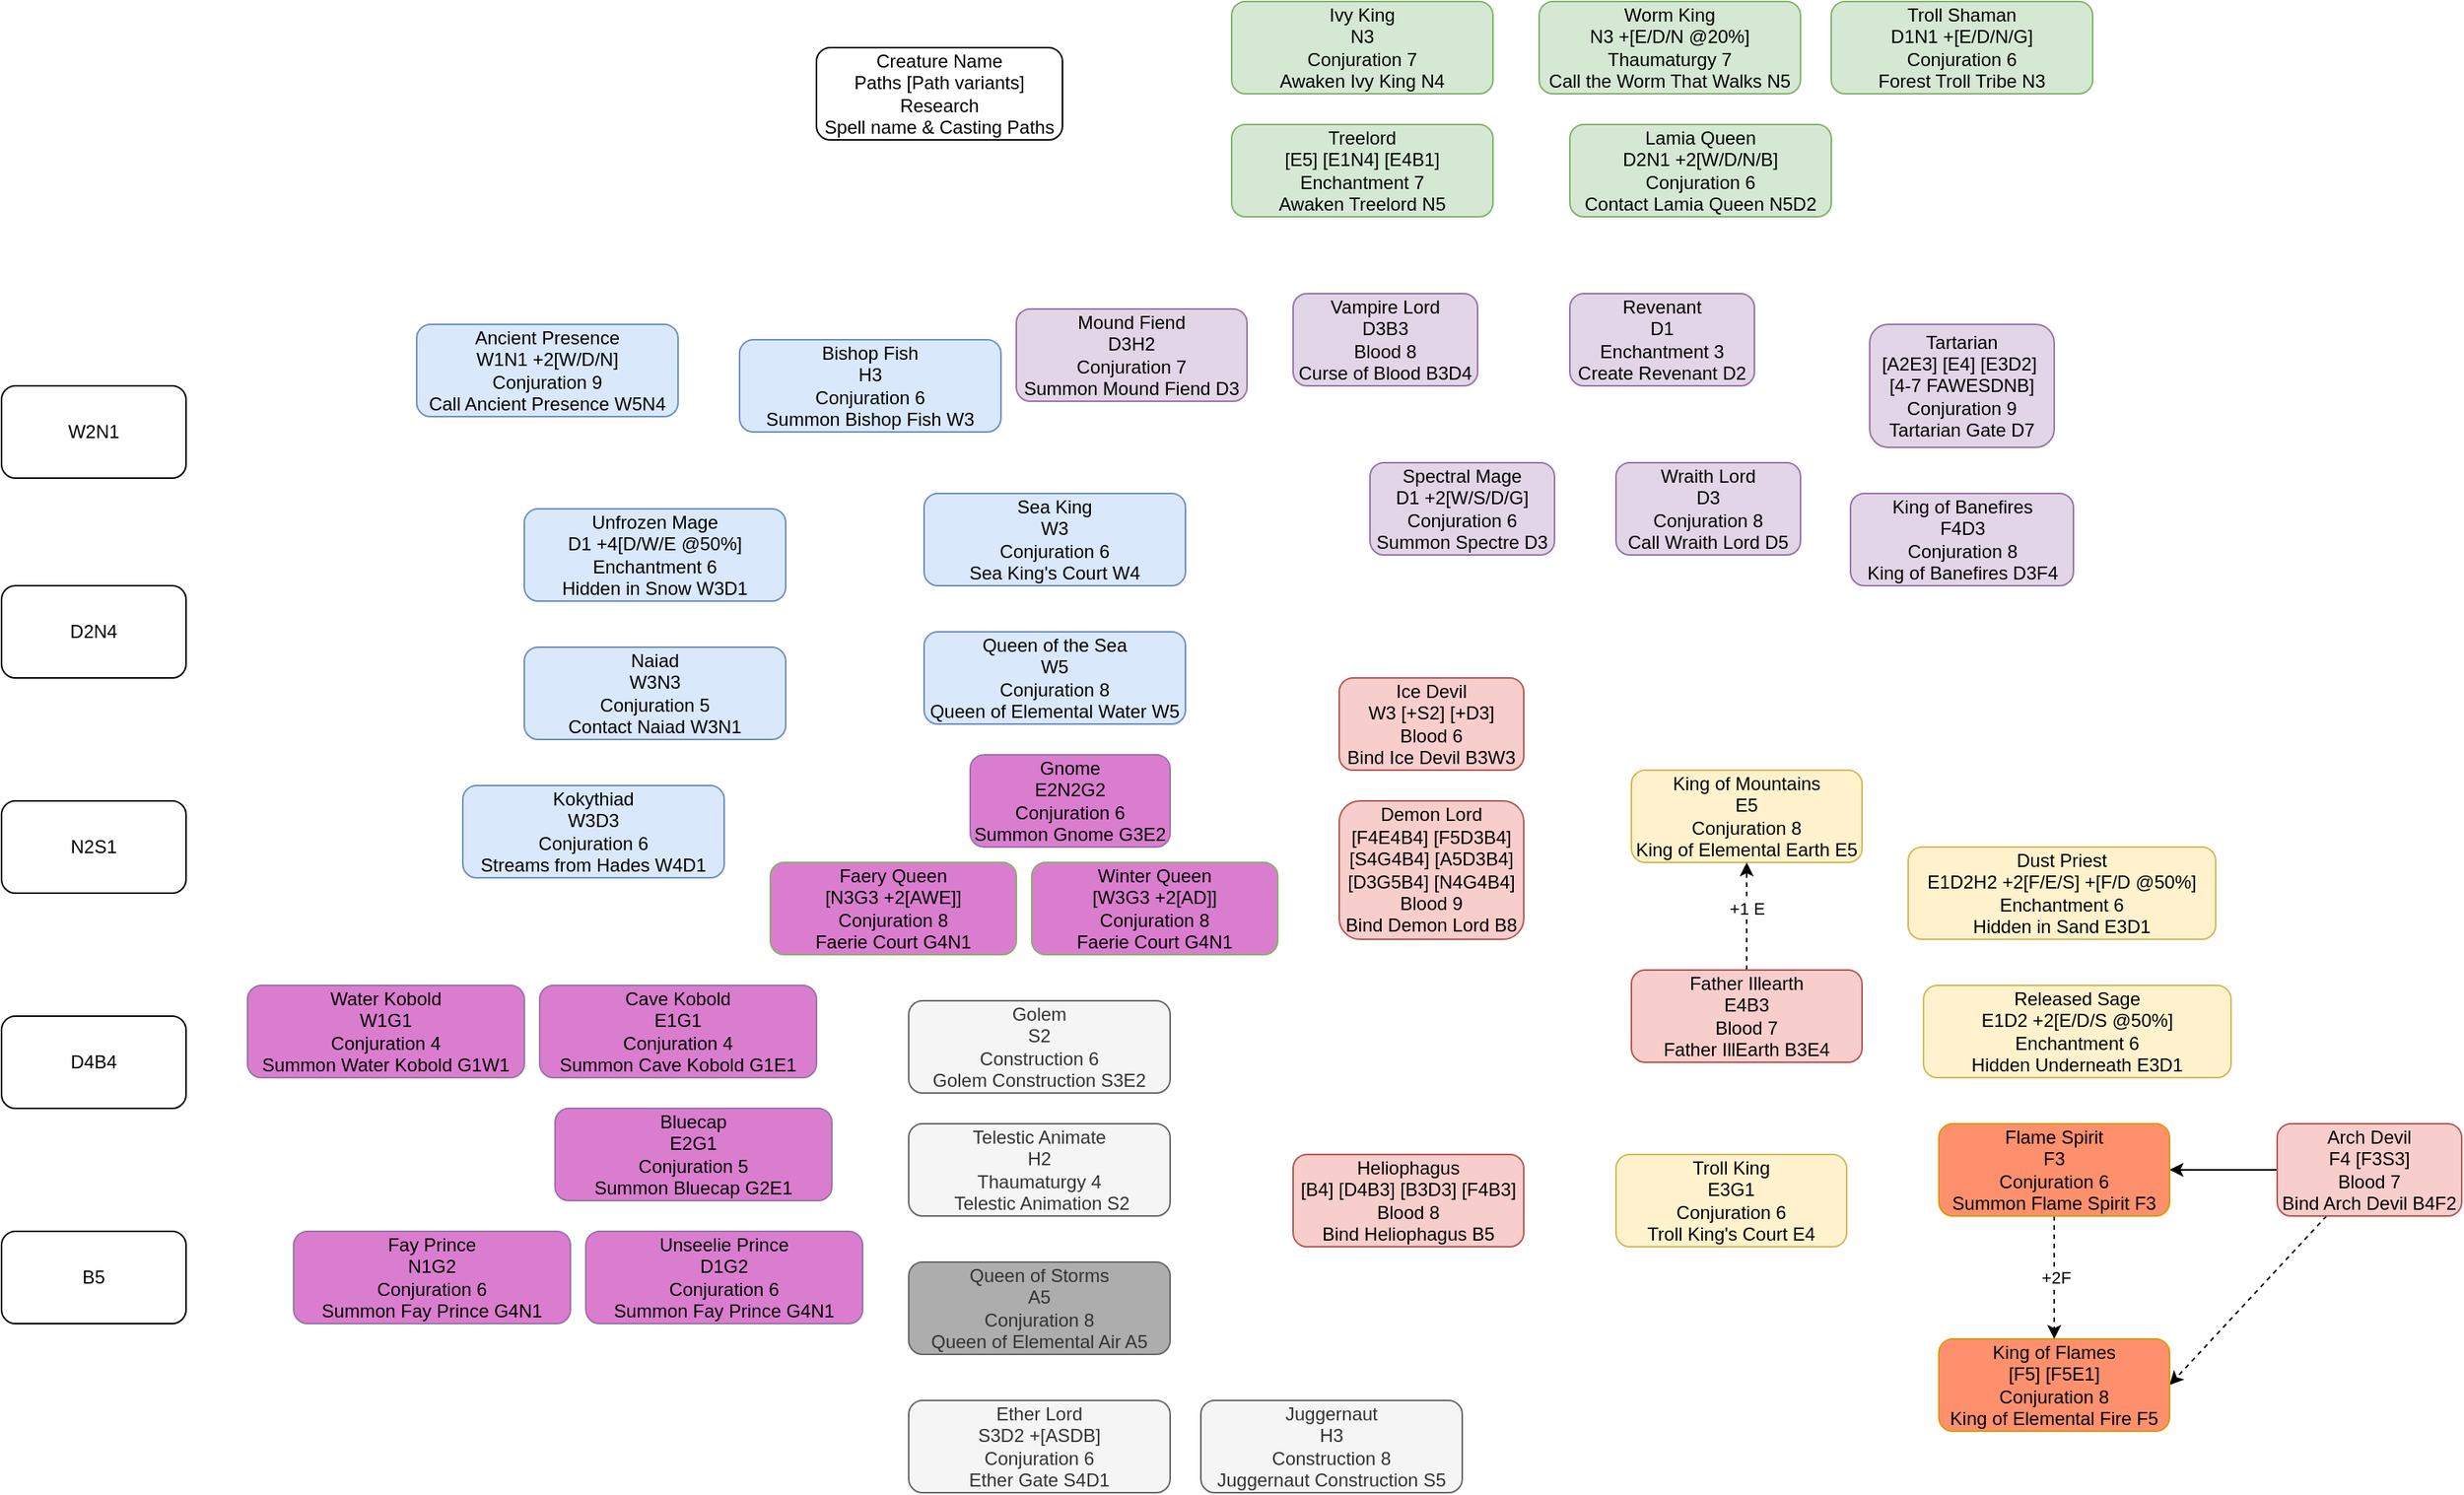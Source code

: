 <mxfile version="24.7.14">
  <diagram name="Page-1" id="Pso-l4eipHV7fYDRS40x">
    <mxGraphModel dx="2922" dy="1090" grid="1" gridSize="10" guides="1" tooltips="1" connect="1" arrows="1" fold="1" page="1" pageScale="1" pageWidth="850" pageHeight="1100" math="0" shadow="0">
      <root>
        <mxCell id="0" />
        <mxCell id="1" parent="0" />
        <mxCell id="n5Uz14gswoLrWk821ix5-1" value="Wraith Lord&lt;div&gt;D3&lt;/div&gt;&lt;div&gt;Conjuration 8&lt;/div&gt;&lt;div&gt;Call Wraith Lord D5&lt;/div&gt;" style="rounded=1;whiteSpace=wrap;html=1;fillColor=#e1d5e7;strokeColor=#9673a6;" parent="1" vertex="1">
          <mxGeometry x="550" y="340" width="120" height="60" as="geometry" />
        </mxCell>
        <mxCell id="JQO_KjqfBnGGEXUe7-vQ-3" value="" style="edgeStyle=orthogonalEdgeStyle;rounded=0;orthogonalLoop=1;jettySize=auto;html=1;" edge="1" parent="1" source="n5Uz14gswoLrWk821ix5-2" target="n5Uz14gswoLrWk821ix5-41">
          <mxGeometry relative="1" as="geometry" />
        </mxCell>
        <mxCell id="JQO_KjqfBnGGEXUe7-vQ-5" style="rounded=0;orthogonalLoop=1;jettySize=auto;html=1;entryX=1;entryY=0.5;entryDx=0;entryDy=0;dashed=1;" edge="1" parent="1" source="n5Uz14gswoLrWk821ix5-2" target="n5Uz14gswoLrWk821ix5-13">
          <mxGeometry relative="1" as="geometry" />
        </mxCell>
        <mxCell id="n5Uz14gswoLrWk821ix5-2" value="&lt;div&gt;Arch Devil&lt;/div&gt;&lt;div&gt;F4 [F3S3]&lt;/div&gt;&lt;div&gt;Blood 7&lt;/div&gt;&lt;div&gt;Bind Arch Devil B4F2&lt;/div&gt;" style="rounded=1;whiteSpace=wrap;html=1;fillColor=#f8cecc;strokeColor=#b85450;" parent="1" vertex="1">
          <mxGeometry x="980" y="770" width="120" height="60" as="geometry" />
        </mxCell>
        <mxCell id="n5Uz14gswoLrWk821ix5-3" value="&lt;div&gt;Creature Name&lt;/div&gt;&lt;div&gt;Paths [Path variants]&lt;/div&gt;&lt;div&gt;Research&lt;/div&gt;&lt;div&gt;Spell name &amp;amp; Casting Paths&lt;/div&gt;" style="rounded=1;whiteSpace=wrap;html=1;" parent="1" vertex="1">
          <mxGeometry x="30" y="70" width="160" height="60" as="geometry" />
        </mxCell>
        <mxCell id="n5Uz14gswoLrWk821ix5-4" value="&lt;div&gt;Ice Devil&lt;/div&gt;&lt;div&gt;W3 [+S2] [+D3]&lt;/div&gt;&lt;div&gt;Blood 6&lt;/div&gt;&lt;div&gt;Bind Ice Devil B3W3&lt;/div&gt;" style="rounded=1;whiteSpace=wrap;html=1;fillColor=#f8cecc;strokeColor=#b85450;" parent="1" vertex="1">
          <mxGeometry x="370" y="480" width="120" height="60" as="geometry" />
        </mxCell>
        <mxCell id="n5Uz14gswoLrWk821ix5-5" value="Spectral Mage&lt;div&gt;D1 +2[W/S/D/G]&lt;/div&gt;&lt;div&gt;Conjuration 6&lt;/div&gt;&lt;div&gt;Summon Spectre D3&lt;/div&gt;" style="rounded=1;whiteSpace=wrap;html=1;fillColor=#e1d5e7;strokeColor=#9673a6;" parent="1" vertex="1">
          <mxGeometry x="390" y="340" width="120" height="60" as="geometry" />
        </mxCell>
        <mxCell id="n5Uz14gswoLrWk821ix5-6" value="Gnome&lt;div&gt;E2N2G2&lt;/div&gt;&lt;div&gt;Conjuration 6&lt;/div&gt;&lt;div&gt;Summon Gnome G3E2&lt;/div&gt;" style="rounded=1;whiteSpace=wrap;html=1;fillColor=#DB7DCF;strokeColor=#9673a6;" parent="1" vertex="1">
          <mxGeometry x="130" y="530" width="130" height="60" as="geometry" />
        </mxCell>
        <mxCell id="n5Uz14gswoLrWk821ix5-7" value="Queen of the Sea&lt;div&gt;W5&lt;/div&gt;&lt;div&gt;Conjuration 8&lt;/div&gt;&lt;div&gt;Queen of Elemental Water W5&lt;/div&gt;" style="rounded=1;whiteSpace=wrap;html=1;fillColor=#dae8fc;strokeColor=#6c8ebf;" parent="1" vertex="1">
          <mxGeometry x="100" y="450" width="170" height="60" as="geometry" />
        </mxCell>
        <mxCell id="n5Uz14gswoLrWk821ix5-8" value="Revenant&lt;div&gt;D1&lt;/div&gt;&lt;div&gt;Enchantment 3&lt;/div&gt;&lt;div&gt;Create Revenant D2&lt;/div&gt;" style="rounded=1;whiteSpace=wrap;html=1;fillColor=#e1d5e7;strokeColor=#9673a6;" parent="1" vertex="1">
          <mxGeometry x="520" y="230" width="120" height="60" as="geometry" />
        </mxCell>
        <mxCell id="n5Uz14gswoLrWk821ix5-9" value="Vampire Lord&lt;div&gt;D3B3&lt;/div&gt;&lt;div&gt;Blood 8&lt;/div&gt;&lt;div&gt;Curse of Blood B3D4&lt;/div&gt;" style="rounded=1;whiteSpace=wrap;html=1;fillColor=#e1d5e7;strokeColor=#9673a6;" parent="1" vertex="1">
          <mxGeometry x="340" y="230" width="120" height="60" as="geometry" />
        </mxCell>
        <mxCell id="n5Uz14gswoLrWk821ix5-10" value="Mound Fiend&lt;div&gt;D3H2&lt;/div&gt;&lt;div&gt;Conjuration 7&lt;/div&gt;&lt;div&gt;Summon Mound Fiend D3&lt;/div&gt;" style="rounded=1;whiteSpace=wrap;html=1;fillColor=#e1d5e7;strokeColor=#9673a6;" parent="1" vertex="1">
          <mxGeometry x="160" y="240" width="150" height="60" as="geometry" />
        </mxCell>
        <mxCell id="n5Uz14gswoLrWk821ix5-11" value="&lt;div&gt;Demon Lord&lt;/div&gt;&lt;div&gt;&lt;span style=&quot;background-color: initial;&quot;&gt;[F4E4B4] [F5D3B4] [S4G4B4] [A5D3B4] [D3G5B4] [N4G4B4]&lt;/span&gt;&lt;/div&gt;&lt;div&gt;&lt;span style=&quot;background-color: initial;&quot;&gt;Blood 9&lt;/span&gt;&lt;br&gt;&lt;/div&gt;&lt;div&gt;Bind Demon Lord B8&lt;/div&gt;" style="rounded=1;whiteSpace=wrap;html=1;fillColor=#f8cecc;strokeColor=#b85450;" parent="1" vertex="1">
          <mxGeometry x="370" y="560" width="120" height="90" as="geometry" />
        </mxCell>
        <mxCell id="n5Uz14gswoLrWk821ix5-12" value="King of Mountains&lt;div&gt;E5&lt;/div&gt;&lt;div&gt;Conjuration 8&lt;/div&gt;&lt;div&gt;King of Elemental Earth E5&lt;/div&gt;" style="rounded=1;whiteSpace=wrap;html=1;fillColor=#fff2cc;strokeColor=#d6b656;" parent="1" vertex="1">
          <mxGeometry x="560" y="540" width="150" height="60" as="geometry" />
        </mxCell>
        <mxCell id="n5Uz14gswoLrWk821ix5-13" value="King of Flames&lt;div&gt;[F5] [F5E1]&lt;/div&gt;&lt;div&gt;Conjuration 8&lt;/div&gt;&lt;div&gt;King of Elemental Fire F5&lt;/div&gt;" style="rounded=1;whiteSpace=wrap;html=1;fillColor=#FF906E;strokeColor=#d79b00;" parent="1" vertex="1">
          <mxGeometry x="760" y="910" width="150" height="60" as="geometry" />
        </mxCell>
        <mxCell id="JQO_KjqfBnGGEXUe7-vQ-7" style="rounded=0;orthogonalLoop=1;jettySize=auto;html=1;entryX=0.5;entryY=1;entryDx=0;entryDy=0;dashed=1;" edge="1" parent="1" source="n5Uz14gswoLrWk821ix5-14" target="n5Uz14gswoLrWk821ix5-12">
          <mxGeometry relative="1" as="geometry" />
        </mxCell>
        <mxCell id="JQO_KjqfBnGGEXUe7-vQ-8" value="+1 E" style="edgeLabel;html=1;align=center;verticalAlign=middle;resizable=0;points=[];" vertex="1" connectable="0" parent="JQO_KjqfBnGGEXUe7-vQ-7">
          <mxGeometry x="-0.457" relative="1" as="geometry">
            <mxPoint y="-21" as="offset" />
          </mxGeometry>
        </mxCell>
        <mxCell id="n5Uz14gswoLrWk821ix5-14" value="Father Illearth&lt;div&gt;E4B3&lt;/div&gt;&lt;div&gt;Blood 7&lt;/div&gt;&lt;div&gt;Father IllEarth B3E4&lt;/div&gt;" style="rounded=1;whiteSpace=wrap;html=1;fillColor=#f8cecc;strokeColor=#b85450;" parent="1" vertex="1">
          <mxGeometry x="560" y="670" width="150" height="60" as="geometry" />
        </mxCell>
        <mxCell id="n5Uz14gswoLrWk821ix5-15" value="Golem&lt;div&gt;S2&lt;/div&gt;&lt;div&gt;Construction 6&lt;/div&gt;&lt;div&gt;Golem Construction S3E2&lt;/div&gt;" style="rounded=1;whiteSpace=wrap;html=1;fillColor=#f5f5f5;strokeColor=#666666;fontColor=#333333;" parent="1" vertex="1">
          <mxGeometry x="90" y="690" width="170" height="60" as="geometry" />
        </mxCell>
        <mxCell id="n5Uz14gswoLrWk821ix5-16" value="Telestic Animate&lt;div&gt;H2&lt;/div&gt;&lt;div&gt;Thaumaturgy 4&lt;/div&gt;&lt;div&gt;&amp;nbsp;Telestic Animation S2&lt;/div&gt;" style="rounded=1;whiteSpace=wrap;html=1;fillColor=#f5f5f5;strokeColor=#666666;fontColor=#333333;" parent="1" vertex="1">
          <mxGeometry x="90" y="770" width="170" height="60" as="geometry" />
        </mxCell>
        <mxCell id="n5Uz14gswoLrWk821ix5-17" value="Heliophagus&lt;div&gt;[B4] [D4B3] [B3D3] [F4B3]&lt;/div&gt;&lt;div&gt;Blood 8&lt;/div&gt;&lt;div&gt;Bind Heliophagus B5&lt;/div&gt;" style="rounded=1;whiteSpace=wrap;html=1;fillColor=#f8cecc;strokeColor=#b85450;" parent="1" vertex="1">
          <mxGeometry x="340" y="790" width="150" height="60" as="geometry" />
        </mxCell>
        <mxCell id="n5Uz14gswoLrWk821ix5-18" value="Troll King&lt;div&gt;E3G1&lt;/div&gt;&lt;div&gt;Conjuration 6&lt;/div&gt;&lt;div&gt;Troll King&#39;s Court E4&lt;/div&gt;" style="rounded=1;whiteSpace=wrap;html=1;fillColor=#fff2cc;strokeColor=#d6b656;" parent="1" vertex="1">
          <mxGeometry x="550" y="790" width="150" height="60" as="geometry" />
        </mxCell>
        <mxCell id="n5Uz14gswoLrWk821ix5-19" value="Queen of Storms&lt;div&gt;A5&lt;/div&gt;&lt;div&gt;Conjuration 8&lt;/div&gt;&lt;div&gt;Queen of Elemental Air A5&lt;/div&gt;" style="rounded=1;whiteSpace=wrap;html=1;fillColor=#ADADAD;strokeColor=#666666;fontColor=#333333;" parent="1" vertex="1">
          <mxGeometry x="90" y="860" width="170" height="60" as="geometry" />
        </mxCell>
        <mxCell id="n5Uz14gswoLrWk821ix5-20" value="Sea King&lt;div&gt;W3&lt;/div&gt;&lt;div&gt;Conjuration 6&lt;/div&gt;&lt;div&gt;Sea King&#39;s Court W4&lt;/div&gt;" style="rounded=1;whiteSpace=wrap;html=1;fillColor=#dae8fc;strokeColor=#6c8ebf;" parent="1" vertex="1">
          <mxGeometry x="100" y="360" width="170" height="60" as="geometry" />
        </mxCell>
        <mxCell id="n5Uz14gswoLrWk821ix5-21" value="Lamia Queen&lt;div&gt;D2N1 +2[W/D/N/B]&lt;/div&gt;&lt;div&gt;Conjuration 6&lt;/div&gt;&lt;div&gt;Contact Lamia Queen N5D2&lt;/div&gt;" style="rounded=1;whiteSpace=wrap;html=1;fillColor=#d5e8d4;strokeColor=#82b366;" parent="1" vertex="1">
          <mxGeometry x="520" y="120" width="170" height="60" as="geometry" />
        </mxCell>
        <mxCell id="n5Uz14gswoLrWk821ix5-22" value="Treelord&lt;div&gt;[E5] [E1N4] [E4B1]&lt;/div&gt;&lt;div&gt;Enchantment 7&lt;/div&gt;&lt;div&gt;Awaken Treelord N5&lt;/div&gt;" style="rounded=1;whiteSpace=wrap;html=1;fillColor=#d5e8d4;strokeColor=#82b366;" parent="1" vertex="1">
          <mxGeometry x="300" y="120" width="170" height="60" as="geometry" />
        </mxCell>
        <mxCell id="n5Uz14gswoLrWk821ix5-23" value="Faery Queen&lt;div&gt;[N3G3 +2[AWE]]&lt;/div&gt;&lt;div&gt;Conjuration 8&lt;/div&gt;&lt;div&gt;Faerie Court G4N1&lt;/div&gt;" style="rounded=1;whiteSpace=wrap;html=1;fillColor=#DB7DCF;strokeColor=#82b366;" parent="1" vertex="1">
          <mxGeometry y="600" width="160" height="60" as="geometry" />
        </mxCell>
        <mxCell id="n5Uz14gswoLrWk821ix5-25" value="Winter Queen&lt;div&gt;[W3G3 +2[AD]]&lt;/div&gt;&lt;div&gt;Conjuration 8&lt;/div&gt;&lt;div&gt;Faerie Court G4N1&lt;/div&gt;" style="rounded=1;whiteSpace=wrap;html=1;fillColor=#DB7DCF;strokeColor=#82b366;" parent="1" vertex="1">
          <mxGeometry x="170" y="600" width="160" height="60" as="geometry" />
        </mxCell>
        <mxCell id="n5Uz14gswoLrWk821ix5-26" value="Ether Lord&lt;div&gt;S3D2 +[ASDB]&lt;/div&gt;&lt;div&gt;Conjuration 6&lt;/div&gt;&lt;div&gt;Ether Gate S4D1&lt;/div&gt;" style="rounded=1;whiteSpace=wrap;html=1;fillColor=#f5f5f5;strokeColor=#666666;fontColor=#333333;" parent="1" vertex="1">
          <mxGeometry x="90" y="950" width="170" height="60" as="geometry" />
        </mxCell>
        <mxCell id="n5Uz14gswoLrWk821ix5-27" value="Tartarian&lt;div&gt;[A2E3] [E4] [E3D2]&amp;nbsp;&lt;/div&gt;&lt;div&gt;[4-7 FAWESDNB]&lt;/div&gt;&lt;div&gt;Conjuration 9&lt;/div&gt;&lt;div&gt;Tartarian Gate D7&lt;/div&gt;" style="rounded=1;whiteSpace=wrap;html=1;fillColor=#e1d5e7;strokeColor=#9673a6;" parent="1" vertex="1">
          <mxGeometry x="715" y="250" width="120" height="80" as="geometry" />
        </mxCell>
        <mxCell id="n5Uz14gswoLrWk821ix5-28" value="Juggernaut&lt;div&gt;H3&lt;/div&gt;&lt;div&gt;Construction 8&lt;/div&gt;&lt;div&gt;Juggernaut Construction S5&lt;/div&gt;" style="rounded=1;whiteSpace=wrap;html=1;fillColor=#f5f5f5;strokeColor=#666666;fontColor=#333333;" parent="1" vertex="1">
          <mxGeometry x="280" y="950" width="170" height="60" as="geometry" />
        </mxCell>
        <mxCell id="n5Uz14gswoLrWk821ix5-29" value="King of Banefires&lt;div&gt;F4D3&lt;/div&gt;&lt;div&gt;Conjuration 8&lt;/div&gt;&lt;div&gt;King of Banefires D3F4&lt;/div&gt;" style="rounded=1;whiteSpace=wrap;html=1;fillColor=#e1d5e7;strokeColor=#9673a6;" parent="1" vertex="1">
          <mxGeometry x="702.5" y="360" width="145" height="60" as="geometry" />
        </mxCell>
        <mxCell id="n5Uz14gswoLrWk821ix5-31" value="Ivy King&lt;div&gt;N3&lt;/div&gt;&lt;div&gt;Conjuration 7&lt;/div&gt;&lt;div&gt;Awaken Ivy King N4&lt;/div&gt;" style="rounded=1;whiteSpace=wrap;html=1;fillColor=#d5e8d4;strokeColor=#82b366;" parent="1" vertex="1">
          <mxGeometry x="300" y="40" width="170" height="60" as="geometry" />
        </mxCell>
        <mxCell id="n5Uz14gswoLrWk821ix5-32" value="Bishop Fish&lt;div&gt;H3&lt;/div&gt;&lt;div&gt;Conjuration 6&lt;/div&gt;&lt;div&gt;Summon Bishop Fish W3&lt;/div&gt;" style="rounded=1;whiteSpace=wrap;html=1;fillColor=#dae8fc;strokeColor=#6c8ebf;" parent="1" vertex="1">
          <mxGeometry x="-20" y="260" width="170" height="60" as="geometry" />
        </mxCell>
        <mxCell id="n5Uz14gswoLrWk821ix5-33" value="Unfrozen Mage&lt;div&gt;D1 +4[D/W/E @50%]&lt;/div&gt;&lt;div&gt;Enchantment 6&lt;/div&gt;&lt;div&gt;Hidden in Snow W3D1&lt;/div&gt;" style="rounded=1;whiteSpace=wrap;html=1;fillColor=#dae8fc;strokeColor=#6c8ebf;" parent="1" vertex="1">
          <mxGeometry x="-160" y="370" width="170" height="60" as="geometry" />
        </mxCell>
        <mxCell id="n5Uz14gswoLrWk821ix5-34" value="Naiad&lt;div&gt;W3N3&lt;/div&gt;&lt;div&gt;Conjuration 5&lt;/div&gt;&lt;div&gt;Contact Naiad W3N1&lt;/div&gt;" style="rounded=1;whiteSpace=wrap;html=1;fillColor=#dae8fc;strokeColor=#6c8ebf;" parent="1" vertex="1">
          <mxGeometry x="-160" y="460" width="170" height="60" as="geometry" />
        </mxCell>
        <mxCell id="n5Uz14gswoLrWk821ix5-35" value="&lt;div&gt;Kokythiad&lt;/div&gt;&lt;div&gt;W3D3&lt;/div&gt;&lt;div&gt;Conjuration 6&lt;/div&gt;&lt;div&gt;Streams from Hades W4D1&lt;/div&gt;" style="rounded=1;whiteSpace=wrap;html=1;fillColor=#dae8fc;strokeColor=#6c8ebf;" parent="1" vertex="1">
          <mxGeometry x="-200" y="550" width="170" height="60" as="geometry" />
        </mxCell>
        <mxCell id="n5Uz14gswoLrWk821ix5-36" value="Dust Priest&lt;div&gt;E1D2H2 +2[F/E/S] +[F/D @50%]&lt;/div&gt;&lt;div&gt;Enchantment 6&lt;/div&gt;&lt;div&gt;Hidden in Sand E3D1&lt;/div&gt;" style="rounded=1;whiteSpace=wrap;html=1;fillColor=#fff2cc;strokeColor=#d6b656;" parent="1" vertex="1">
          <mxGeometry x="740" y="590" width="200" height="60" as="geometry" />
        </mxCell>
        <mxCell id="n5Uz14gswoLrWk821ix5-37" value="Worm King&lt;div&gt;N3 +[E/D/N @20%]&lt;/div&gt;&lt;div&gt;Thaumaturgy 7&lt;/div&gt;&lt;div&gt;Call the Worm That Walks N5&lt;/div&gt;" style="rounded=1;whiteSpace=wrap;html=1;fillColor=#d5e8d4;strokeColor=#82b366;" parent="1" vertex="1">
          <mxGeometry x="500" y="40" width="170" height="60" as="geometry" />
        </mxCell>
        <mxCell id="n5Uz14gswoLrWk821ix5-38" value="Troll Shaman&lt;div&gt;D1N1 +[E/D/N/G]&lt;/div&gt;&lt;div&gt;Conjuration 6&lt;/div&gt;&lt;div&gt;Forest Troll Tribe N3&lt;/div&gt;" style="rounded=1;whiteSpace=wrap;html=1;fillColor=#d5e8d4;strokeColor=#82b366;" parent="1" vertex="1">
          <mxGeometry x="690" y="40" width="170" height="60" as="geometry" />
        </mxCell>
        <mxCell id="n5Uz14gswoLrWk821ix5-39" value="Ancient Presence&lt;div&gt;W1N1 +2[W/D/N]&lt;/div&gt;&lt;div&gt;Conjuration 9&lt;/div&gt;&lt;div&gt;Call Ancient Presence W5N4&lt;/div&gt;" style="rounded=1;whiteSpace=wrap;html=1;fillColor=#dae8fc;strokeColor=#6c8ebf;" parent="1" vertex="1">
          <mxGeometry x="-230" y="250" width="170" height="60" as="geometry" />
        </mxCell>
        <mxCell id="n5Uz14gswoLrWk821ix5-40" value="Released Sage&lt;div&gt;E1D2 +2[E/D/S @50%]&lt;/div&gt;&lt;div&gt;Enchantment 6&lt;/div&gt;&lt;div&gt;Hidden Underneath E3D1&lt;/div&gt;" style="rounded=1;whiteSpace=wrap;html=1;fillColor=#fff2cc;strokeColor=#d6b656;" parent="1" vertex="1">
          <mxGeometry x="750" y="680" width="200" height="60" as="geometry" />
        </mxCell>
        <mxCell id="JQO_KjqfBnGGEXUe7-vQ-1" value="" style="edgeStyle=orthogonalEdgeStyle;rounded=0;orthogonalLoop=1;jettySize=auto;html=1;dashed=1;" edge="1" parent="1" source="n5Uz14gswoLrWk821ix5-41" target="n5Uz14gswoLrWk821ix5-13">
          <mxGeometry relative="1" as="geometry" />
        </mxCell>
        <mxCell id="JQO_KjqfBnGGEXUe7-vQ-2" value="+2F" style="edgeLabel;html=1;align=center;verticalAlign=middle;resizable=0;points=[];" vertex="1" connectable="0" parent="JQO_KjqfBnGGEXUe7-vQ-1">
          <mxGeometry y="1" relative="1" as="geometry">
            <mxPoint as="offset" />
          </mxGeometry>
        </mxCell>
        <mxCell id="n5Uz14gswoLrWk821ix5-41" value="Flame Spirit&lt;div&gt;F3&lt;/div&gt;&lt;div&gt;Conjuration 6&lt;/div&gt;&lt;div&gt;Summon Flame Spirit F3&lt;/div&gt;" style="rounded=1;whiteSpace=wrap;html=1;fillColor=#FF906E;strokeColor=#d79b00;" parent="1" vertex="1">
          <mxGeometry x="760" y="770" width="150" height="60" as="geometry" />
        </mxCell>
        <mxCell id="n5Uz14gswoLrWk821ix5-42" value="Cave Kobold&lt;div&gt;E1G1&lt;/div&gt;&lt;div&gt;Conjuration 4&lt;/div&gt;&lt;div&gt;Summon Cave Kobold G1E1&lt;/div&gt;" style="rounded=1;whiteSpace=wrap;html=1;fillColor=#DB7DCF;strokeColor=#9673a6;" parent="1" vertex="1">
          <mxGeometry x="-150" y="680" width="180" height="60" as="geometry" />
        </mxCell>
        <mxCell id="n5Uz14gswoLrWk821ix5-43" value="Bluecap&lt;div&gt;E2G1&lt;/div&gt;&lt;div&gt;Conjuration 5&lt;/div&gt;&lt;div&gt;Summon Bluecap G2E1&lt;/div&gt;" style="rounded=1;whiteSpace=wrap;html=1;fillColor=#DB7DCF;strokeColor=#9673a6;" parent="1" vertex="1">
          <mxGeometry x="-140" y="760" width="180" height="60" as="geometry" />
        </mxCell>
        <mxCell id="n5Uz14gswoLrWk821ix5-44" value="Fay Prince&lt;div&gt;N1G2&lt;/div&gt;&lt;div&gt;Conjuration 6&lt;/div&gt;&lt;div&gt;Summon Fay Prince G4N1&lt;/div&gt;" style="rounded=1;whiteSpace=wrap;html=1;fillColor=#DB7DCF;strokeColor=#9673a6;" parent="1" vertex="1">
          <mxGeometry x="-310" y="840" width="180" height="60" as="geometry" />
        </mxCell>
        <mxCell id="n5Uz14gswoLrWk821ix5-45" value="Unseelie Prince&lt;div&gt;D1G2&lt;/div&gt;&lt;div&gt;Conjuration 6&lt;/div&gt;&lt;div&gt;Summon Fay Prince G4N1&lt;/div&gt;" style="rounded=1;whiteSpace=wrap;html=1;fillColor=#DB7DCF;strokeColor=#9673a6;" parent="1" vertex="1">
          <mxGeometry x="-120" y="840" width="180" height="60" as="geometry" />
        </mxCell>
        <mxCell id="n5Uz14gswoLrWk821ix5-46" value="Water Kobold&lt;div&gt;W1G1&lt;/div&gt;&lt;div&gt;Conjuration 4&lt;/div&gt;&lt;div&gt;Summon Water Kobold G1W1&lt;/div&gt;" style="rounded=1;whiteSpace=wrap;html=1;fillColor=#DB7DCF;strokeColor=#9673a6;" parent="1" vertex="1">
          <mxGeometry x="-340" y="680" width="180" height="60" as="geometry" />
        </mxCell>
        <mxCell id="JQO_KjqfBnGGEXUe7-vQ-9" value="B5" style="rounded=1;whiteSpace=wrap;html=1;" vertex="1" parent="1">
          <mxGeometry x="-500" y="840" width="120" height="60" as="geometry" />
        </mxCell>
        <mxCell id="JQO_KjqfBnGGEXUe7-vQ-10" value="W2N1" style="rounded=1;whiteSpace=wrap;html=1;" vertex="1" parent="1">
          <mxGeometry x="-500" y="290" width="120" height="60" as="geometry" />
        </mxCell>
        <mxCell id="JQO_KjqfBnGGEXUe7-vQ-11" value="D2N4" style="rounded=1;whiteSpace=wrap;html=1;" vertex="1" parent="1">
          <mxGeometry x="-500" y="420" width="120" height="60" as="geometry" />
        </mxCell>
        <mxCell id="JQO_KjqfBnGGEXUe7-vQ-12" value="N2S1" style="rounded=1;whiteSpace=wrap;html=1;" vertex="1" parent="1">
          <mxGeometry x="-500" y="560" width="120" height="60" as="geometry" />
        </mxCell>
        <mxCell id="JQO_KjqfBnGGEXUe7-vQ-13" value="D4B4" style="rounded=1;whiteSpace=wrap;html=1;" vertex="1" parent="1">
          <mxGeometry x="-500" y="700" width="120" height="60" as="geometry" />
        </mxCell>
      </root>
    </mxGraphModel>
  </diagram>
</mxfile>
